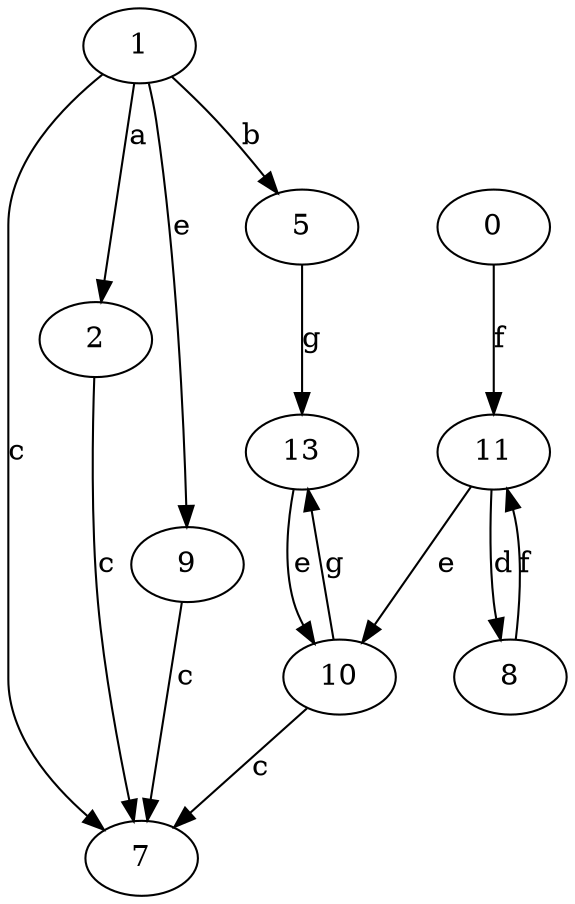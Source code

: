 strict digraph  {
1;
2;
5;
7;
8;
9;
10;
11;
0;
13;
1 -> 2  [label=a];
1 -> 5  [label=b];
1 -> 7  [label=c];
1 -> 9  [label=e];
2 -> 7  [label=c];
5 -> 13  [label=g];
8 -> 11  [label=f];
9 -> 7  [label=c];
10 -> 7  [label=c];
10 -> 13  [label=g];
11 -> 8  [label=d];
11 -> 10  [label=e];
0 -> 11  [label=f];
13 -> 10  [label=e];
}
